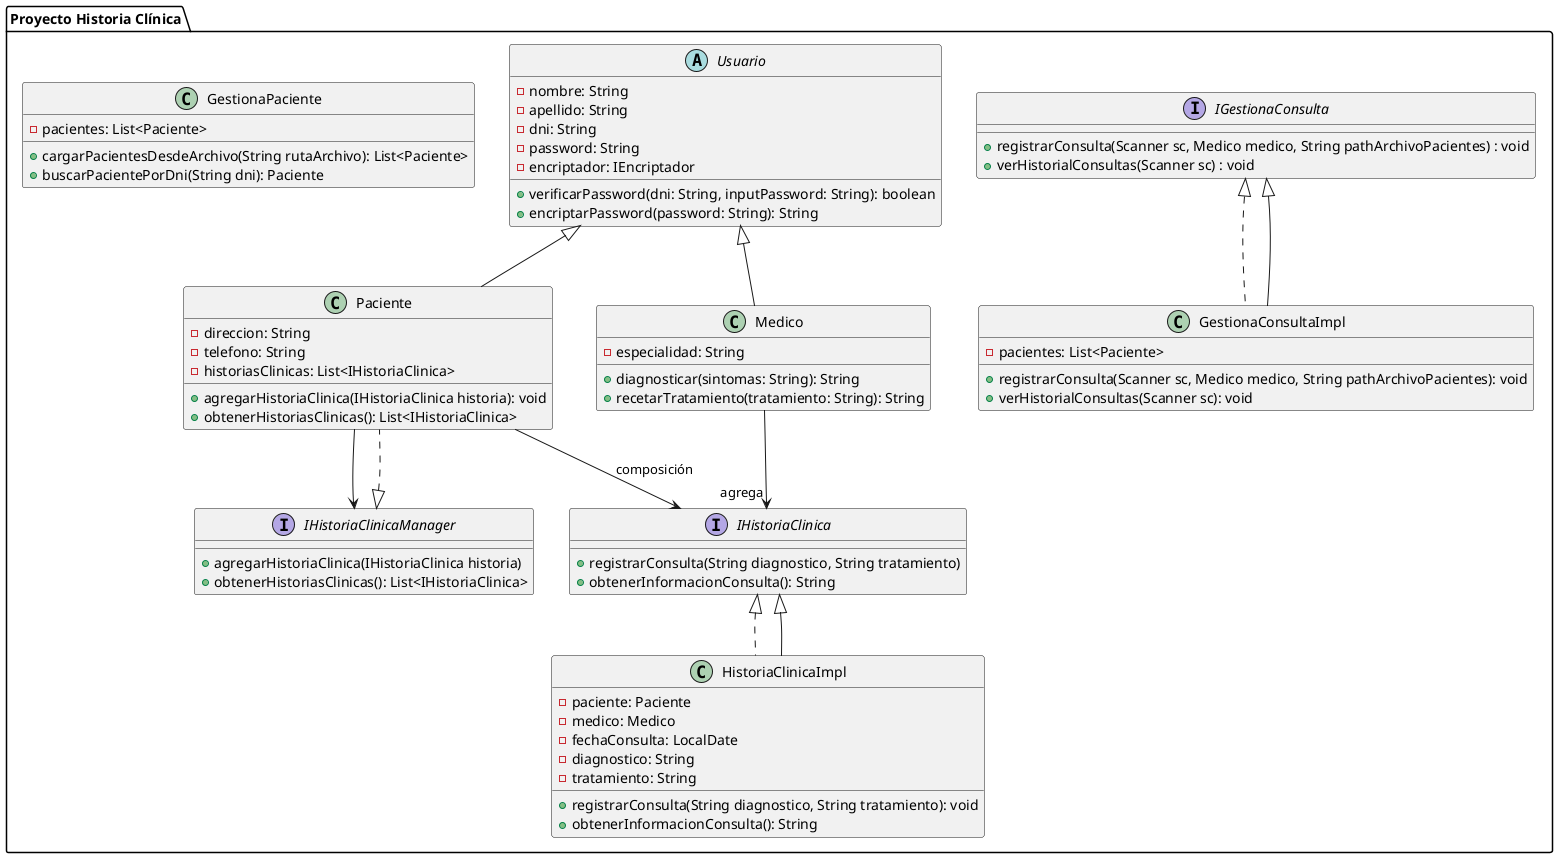 @startuml
package "Proyecto Historia Clínica" {
    interface IHistoriaClinica {
        + registrarConsulta(String diagnostico, String tratamiento)
        + obtenerInformacionConsulta(): String
    }

    interface IHistoriaClinicaManager {
        + agregarHistoriaClinica(IHistoriaClinica historia)
        + obtenerHistoriasClinicas(): List<IHistoriaClinica>
    }

    interface IGestionaConsulta {
        + registrarConsulta(Scanner sc, Medico medico, String pathArchivoPacientes) : void
        + verHistorialConsultas(Scanner sc) : void
    }

    abstract class Usuario {
        - nombre: String
        - apellido: String
        - dni: String
        - password: String
        - encriptador: IEncriptador
        + verificarPassword(dni: String, inputPassword: String): boolean
        + encriptarPassword(password: String): String
    }


    class Medico extends Usuario {
        - especialidad: String
        + diagnosticar(sintomas: String): String
        + recetarTratamiento(tratamiento: String): String
    }


    class Paciente extends Usuario implements IHistoriaClinicaManager {
        - direccion: String
        - telefono: String
        - historiasClinicas: List<IHistoriaClinica>
        + agregarHistoriaClinica(IHistoriaClinica historia): void
        + obtenerHistoriasClinicas(): List<IHistoriaClinica>
    }

    class GestionaPaciente {
        - pacientes: List<Paciente>
        + cargarPacientesDesdeArchivo(String rutaArchivo): List<Paciente>
        + buscarPacientePorDni(String dni): Paciente
    }


class GestionaConsultaImpl implements IGestionaConsulta {
    - pacientes: List<Paciente>
    + registrarConsulta(Scanner sc, Medico medico, String pathArchivoPacientes): void
    + verHistorialConsultas(Scanner sc): void
}

class HistoriaClinicaImpl implements IHistoriaClinica {
    - paciente: Paciente
    - medico: Medico
    - fechaConsulta: LocalDate
    - diagnostico: String
    - tratamiento: String
    + registrarConsulta(String diagnostico, String tratamiento): void
    + obtenerInformacionConsulta(): String
}
}

Medico --> "agrega" IHistoriaClinica
Paciente --> IHistoriaClinica : "composición"
Paciente --> IHistoriaClinicaManager

IGestionaConsulta <|-- GestionaConsultaImpl
IHistoriaClinica <|-- HistoriaClinicaImpl

@enduml
